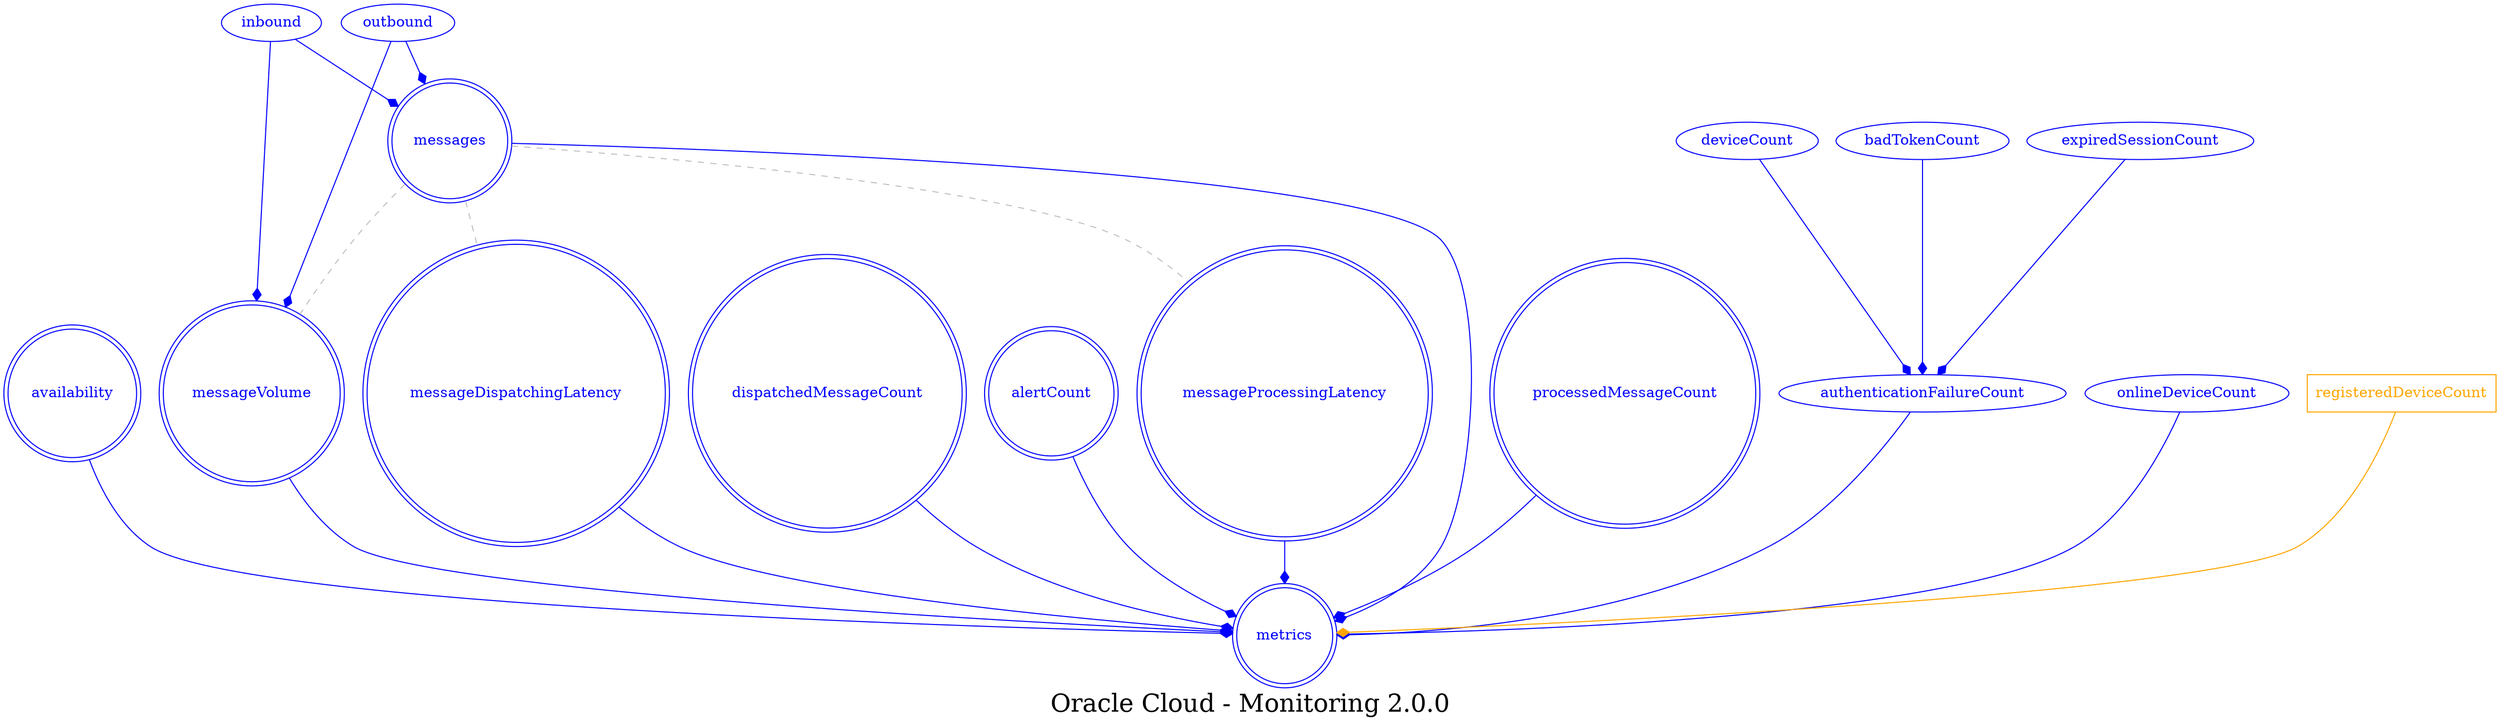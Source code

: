 digraph LexiconGraph {
graph[label="Oracle Cloud - Monitoring 2.0.0", fontsize=24]
splines=true
"metrics" [color=blue, fontcolor=blue, shape=doublecircle]
"availability" [color=blue, fontcolor=blue, shape=doublecircle]
"messageVolume" [color=blue, fontcolor=blue, shape=doublecircle]
"messageDispatchingLatency" [color=blue, fontcolor=blue, shape=doublecircle]
"dispatchedMessageCount" [color=blue, fontcolor=blue, shape=doublecircle]
"alertCount" [color=blue, fontcolor=blue, shape=doublecircle]
"messageProcessingLatency" [color=blue, fontcolor=blue, shape=doublecircle]
"messages" [color=blue, fontcolor=blue, shape=doublecircle]
"processedMessageCount" [color=blue, fontcolor=blue, shape=doublecircle]
"availability" -> "metrics" [color=blue, fontcolor=blue, arrowhead=diamond, arrowtail=none]
"authenticationFailureCount" -> "metrics" [color=blue, fontcolor=blue, arrowhead=diamond, arrowtail=none]
"authenticationFailureCount" [color=blue, fontcolor=blue, shape=ellipse]
"deviceCount" -> "authenticationFailureCount" [color=blue, fontcolor=blue, arrowhead=diamond, arrowtail=none]
"deviceCount" [color=blue, fontcolor=blue, shape=ellipse]
"badTokenCount" -> "authenticationFailureCount" [color=blue, fontcolor=blue, arrowhead=diamond, arrowtail=none]
"badTokenCount" [color=blue, fontcolor=blue, shape=ellipse]
"expiredSessionCount" -> "authenticationFailureCount" [color=blue, fontcolor=blue, arrowhead=diamond, arrowtail=none]
"expiredSessionCount" [color=blue, fontcolor=blue, shape=ellipse]
"messageDispatchingLatency" -> "metrics" [color=blue, fontcolor=blue, arrowhead=diamond, arrowtail=none]
"messages" -> "messageDispatchingLatency" [color=grey, fontcolor=grey, arrowhead=none, arrowtail=none, style=dashed]
"dispatchedMessageCount" -> "metrics" [color=blue, fontcolor=blue, arrowhead=diamond, arrowtail=none]
"messageVolume" -> "metrics" [color=blue, fontcolor=blue, arrowhead=diamond, arrowtail=none]
"messages" -> "messageVolume" [color=grey, fontcolor=grey, arrowhead=none, arrowtail=none, style=dashed]
"outbound" -> "messageVolume" [color=blue, fontcolor=blue, arrowhead=diamond, arrowtail=none]
"outbound" [color=blue, fontcolor=blue, shape=ellipse]
"inbound" -> "messageVolume" [color=blue, fontcolor=blue, arrowhead=diamond, arrowtail=none]
"inbound" [color=blue, fontcolor=blue, shape=ellipse]
"messages" -> "metrics" [color=blue, fontcolor=blue, arrowhead=diamond, arrowtail=none]
"inbound" -> "messages" [color=blue, fontcolor=blue, arrowhead=diamond, arrowtail=none]
"outbound" -> "messages" [color=blue, fontcolor=blue, arrowhead=diamond, arrowtail=none]
"onlineDeviceCount" -> "metrics" [color=blue, fontcolor=blue, arrowhead=diamond, arrowtail=none]
"onlineDeviceCount" [color=blue, fontcolor=blue, shape=ellipse]
"registeredDeviceCount" [color=orange, fontcolor=orange, shape=box]
"registeredDeviceCount" -> "metrics" [color=orange, fontcolor=orange, arrowhead=diamond, arrowtail=none]
"alertCount" -> "metrics" [color=blue, fontcolor=blue, arrowhead=diamond, arrowtail=none]
"messageProcessingLatency" -> "metrics" [color=blue, fontcolor=blue, arrowhead=diamond, arrowtail=none]
"messages" -> "messageProcessingLatency" [color=grey, fontcolor=grey, arrowhead=none, arrowtail=none, style=dashed]
"processedMessageCount" -> "metrics" [color=blue, fontcolor=blue, arrowhead=diamond, arrowtail=none]
}
